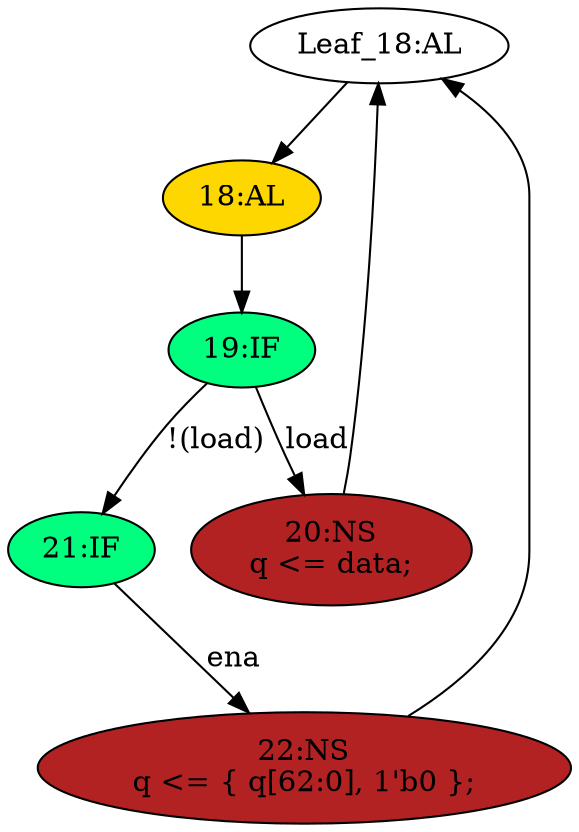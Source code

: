 strict digraph "compose( ,  )" {
	node [label="\N"];
	"Leaf_18:AL"	[def_var="['q']",
		label="Leaf_18:AL"];
	"18:AL"	[ast="<pyverilog.vparser.ast.Always object at 0x7f66ff7371d0>",
		clk_sens=True,
		fillcolor=gold,
		label="18:AL",
		sens="['clk']",
		statements="[]",
		style=filled,
		typ=Always,
		use_var="['load', 'ena', 'data', 'q']"];
	"Leaf_18:AL" -> "18:AL";
	"19:IF"	[ast="<pyverilog.vparser.ast.IfStatement object at 0x7f66ff7234d0>",
		fillcolor=springgreen,
		label="19:IF",
		statements="[]",
		style=filled,
		typ=IfStatement];
	"21:IF"	[ast="<pyverilog.vparser.ast.IfStatement object at 0x7f66ff6cee90>",
		fillcolor=springgreen,
		label="21:IF",
		statements="[]",
		style=filled,
		typ=IfStatement];
	"19:IF" -> "21:IF"	[cond="['load']",
		label="!(load)",
		lineno=19];
	"20:NS"	[ast="<pyverilog.vparser.ast.NonblockingSubstitution object at 0x7f66ff723e10>",
		fillcolor=firebrick,
		label="20:NS
q <= data;",
		statements="[<pyverilog.vparser.ast.NonblockingSubstitution object at 0x7f66ff723e10>]",
		style=filled,
		typ=NonblockingSubstitution];
	"19:IF" -> "20:NS"	[cond="['load']",
		label=load,
		lineno=19];
	"22:NS"	[ast="<pyverilog.vparser.ast.NonblockingSubstitution object at 0x7f66ff731390>",
		fillcolor=firebrick,
		label="22:NS
q <= { q[62:0], 1'b0 };",
		statements="[<pyverilog.vparser.ast.NonblockingSubstitution object at 0x7f66ff731390>]",
		style=filled,
		typ=NonblockingSubstitution];
	"21:IF" -> "22:NS"	[cond="['ena']",
		label=ena,
		lineno=21];
	"22:NS" -> "Leaf_18:AL"	[cond="[]",
		lineno=None];
	"20:NS" -> "Leaf_18:AL"	[cond="[]",
		lineno=None];
	"18:AL" -> "19:IF"	[cond="[]",
		lineno=None];
}
